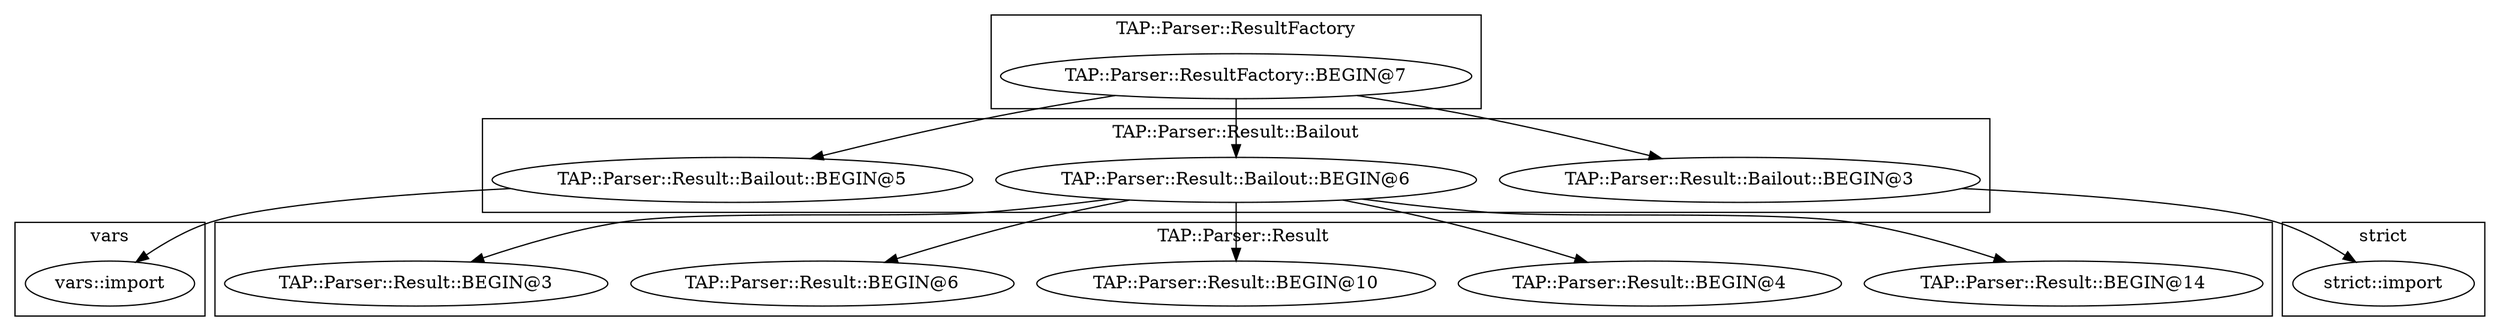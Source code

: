 digraph {
graph [overlap=false]
subgraph cluster_TAP_Parser_ResultFactory {
	label="TAP::Parser::ResultFactory";
	"TAP::Parser::ResultFactory::BEGIN@7";
}
subgraph cluster_TAP_Parser_Result_Bailout {
	label="TAP::Parser::Result::Bailout";
	"TAP::Parser::Result::Bailout::BEGIN@5";
	"TAP::Parser::Result::Bailout::BEGIN@6";
	"TAP::Parser::Result::Bailout::BEGIN@3";
}
subgraph cluster_vars {
	label="vars";
	"vars::import";
}
subgraph cluster_strict {
	label="strict";
	"strict::import";
}
subgraph cluster_TAP_Parser_Result {
	label="TAP::Parser::Result";
	"TAP::Parser::Result::BEGIN@14";
	"TAP::Parser::Result::BEGIN@4";
	"TAP::Parser::Result::BEGIN@10";
	"TAP::Parser::Result::BEGIN@6";
	"TAP::Parser::Result::BEGIN@3";
}
"TAP::Parser::ResultFactory::BEGIN@7" -> "TAP::Parser::Result::Bailout::BEGIN@5";
"TAP::Parser::Result::Bailout::BEGIN@6" -> "TAP::Parser::Result::BEGIN@10";
"TAP::Parser::Result::Bailout::BEGIN@6" -> "TAP::Parser::Result::BEGIN@6";
"TAP::Parser::ResultFactory::BEGIN@7" -> "TAP::Parser::Result::Bailout::BEGIN@6";
"TAP::Parser::Result::Bailout::BEGIN@6" -> "TAP::Parser::Result::BEGIN@14";
"TAP::Parser::Result::Bailout::BEGIN@6" -> "TAP::Parser::Result::BEGIN@4";
"TAP::Parser::Result::Bailout::BEGIN@5" -> "vars::import";
"TAP::Parser::Result::Bailout::BEGIN@3" -> "strict::import";
"TAP::Parser::ResultFactory::BEGIN@7" -> "TAP::Parser::Result::Bailout::BEGIN@3";
"TAP::Parser::Result::Bailout::BEGIN@6" -> "TAP::Parser::Result::BEGIN@3";
}
